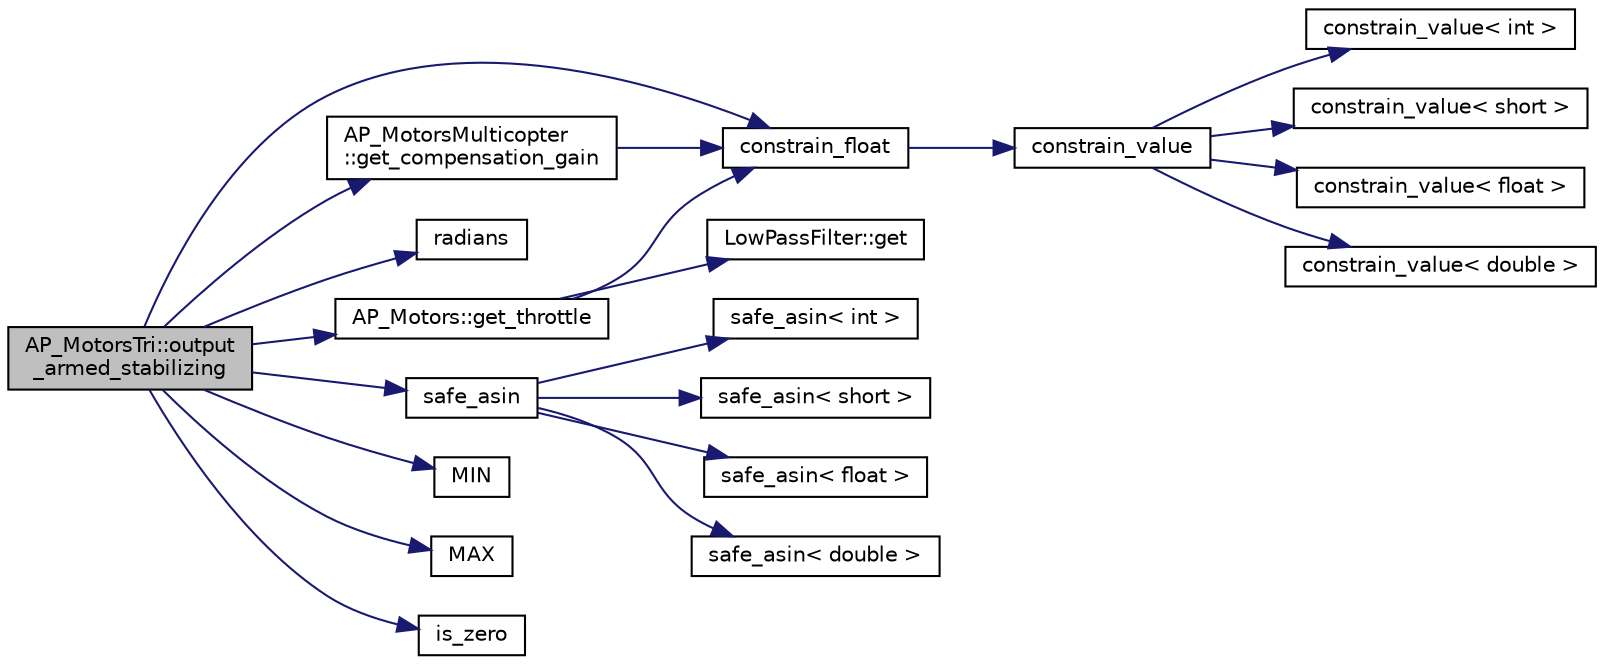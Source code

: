 digraph "AP_MotorsTri::output_armed_stabilizing"
{
 // INTERACTIVE_SVG=YES
  edge [fontname="Helvetica",fontsize="10",labelfontname="Helvetica",labelfontsize="10"];
  node [fontname="Helvetica",fontsize="10",shape=record];
  rankdir="LR";
  Node1 [label="AP_MotorsTri::output\l_armed_stabilizing",height=0.2,width=0.4,color="black", fillcolor="grey75", style="filled", fontcolor="black"];
  Node1 -> Node2 [color="midnightblue",fontsize="10",style="solid",fontname="Helvetica"];
  Node2 [label="constrain_float",height=0.2,width=0.4,color="black", fillcolor="white", style="filled",URL="$AP__Math_8h.html#ad525609d9dba6ffa556a0fbf08a3f9b4"];
  Node2 -> Node3 [color="midnightblue",fontsize="10",style="solid",fontname="Helvetica"];
  Node3 [label="constrain_value",height=0.2,width=0.4,color="black", fillcolor="white", style="filled",URL="$AP__Math_8h.html#a20e8f8671c282c69c1954652b6d61585"];
  Node3 -> Node4 [color="midnightblue",fontsize="10",style="solid",fontname="Helvetica"];
  Node4 [label="constrain_value\< int \>",height=0.2,width=0.4,color="black", fillcolor="white", style="filled",URL="$AP__Math_8cpp.html#a37e8e901754cb9c8e53a8e3030c82c50"];
  Node3 -> Node5 [color="midnightblue",fontsize="10",style="solid",fontname="Helvetica"];
  Node5 [label="constrain_value\< short \>",height=0.2,width=0.4,color="black", fillcolor="white", style="filled",URL="$AP__Math_8cpp.html#afdbe107ec1987d318a6347816fbf2b89"];
  Node3 -> Node6 [color="midnightblue",fontsize="10",style="solid",fontname="Helvetica"];
  Node6 [label="constrain_value\< float \>",height=0.2,width=0.4,color="black", fillcolor="white", style="filled",URL="$AP__Math_8cpp.html#ae6c621670c214da687de21d4e3a92587"];
  Node3 -> Node7 [color="midnightblue",fontsize="10",style="solid",fontname="Helvetica"];
  Node7 [label="constrain_value\< double \>",height=0.2,width=0.4,color="black", fillcolor="white", style="filled",URL="$AP__Math_8cpp.html#afe3990b00e9abc43fa97dfaf8e32f5c4"];
  Node1 -> Node8 [color="midnightblue",fontsize="10",style="solid",fontname="Helvetica"];
  Node8 [label="AP_MotorsMulticopter\l::get_compensation_gain",height=0.2,width=0.4,color="black", fillcolor="white", style="filled",URL="$classAP__MotorsMulticopter.html#a19424c7560260cfa5c91c1873257cb3e"];
  Node8 -> Node2 [color="midnightblue",fontsize="10",style="solid",fontname="Helvetica"];
  Node1 -> Node9 [color="midnightblue",fontsize="10",style="solid",fontname="Helvetica"];
  Node9 [label="radians",height=0.2,width=0.4,color="black", fillcolor="white", style="filled",URL="$AP__Math_8h.html#a75b14352ec1c95a8276af9a0813cfdc3"];
  Node1 -> Node10 [color="midnightblue",fontsize="10",style="solid",fontname="Helvetica"];
  Node10 [label="AP_Motors::get_throttle",height=0.2,width=0.4,color="black", fillcolor="white", style="filled",URL="$classAP__Motors.html#a82a340f9ada90ee7399c857b3464e11a"];
  Node10 -> Node2 [color="midnightblue",fontsize="10",style="solid",fontname="Helvetica"];
  Node10 -> Node11 [color="midnightblue",fontsize="10",style="solid",fontname="Helvetica"];
  Node11 [label="LowPassFilter::get",height=0.2,width=0.4,color="black", fillcolor="white", style="filled",URL="$classLowPassFilter.html#af4fadecd2b4865888d6262f2fe67f8d1"];
  Node1 -> Node12 [color="midnightblue",fontsize="10",style="solid",fontname="Helvetica"];
  Node12 [label="safe_asin",height=0.2,width=0.4,color="black", fillcolor="white", style="filled",URL="$AP__Math_8cpp.html#a3370ada2588e54722319d65e00d8545c"];
  Node12 -> Node13 [color="midnightblue",fontsize="10",style="solid",fontname="Helvetica"];
  Node13 [label="safe_asin\< int \>",height=0.2,width=0.4,color="black", fillcolor="white", style="filled",URL="$AP__Math_8cpp.html#acde8e5813f30717986b84509948bf530"];
  Node12 -> Node14 [color="midnightblue",fontsize="10",style="solid",fontname="Helvetica"];
  Node14 [label="safe_asin\< short \>",height=0.2,width=0.4,color="black", fillcolor="white", style="filled",URL="$AP__Math_8cpp.html#a6baeda4985886aba9f6d5d5008ac2b10"];
  Node12 -> Node15 [color="midnightblue",fontsize="10",style="solid",fontname="Helvetica"];
  Node15 [label="safe_asin\< float \>",height=0.2,width=0.4,color="black", fillcolor="white", style="filled",URL="$AP__Math_8cpp.html#a48612e903b0ef12fa5653056a6d5b3f7"];
  Node12 -> Node16 [color="midnightblue",fontsize="10",style="solid",fontname="Helvetica"];
  Node16 [label="safe_asin\< double \>",height=0.2,width=0.4,color="black", fillcolor="white", style="filled",URL="$AP__Math_8cpp.html#a9f2aae5b5adb09329c1a64b433d148dd"];
  Node1 -> Node17 [color="midnightblue",fontsize="10",style="solid",fontname="Helvetica"];
  Node17 [label="MIN",height=0.2,width=0.4,color="black", fillcolor="white", style="filled",URL="$AP__Math_8h.html#a6b187a3fa1e9f663e89175e7e8e213d6"];
  Node1 -> Node18 [color="midnightblue",fontsize="10",style="solid",fontname="Helvetica"];
  Node18 [label="MAX",height=0.2,width=0.4,color="black", fillcolor="white", style="filled",URL="$AP__Math_8h.html#a5c0b5c82749ac54970b2699d3c10ee9b"];
  Node1 -> Node19 [color="midnightblue",fontsize="10",style="solid",fontname="Helvetica"];
  Node19 [label="is_zero",height=0.2,width=0.4,color="black", fillcolor="white", style="filled",URL="$AP__Math_8h.html#a2a12cce483e9b870da70d30406d82c60"];
}
